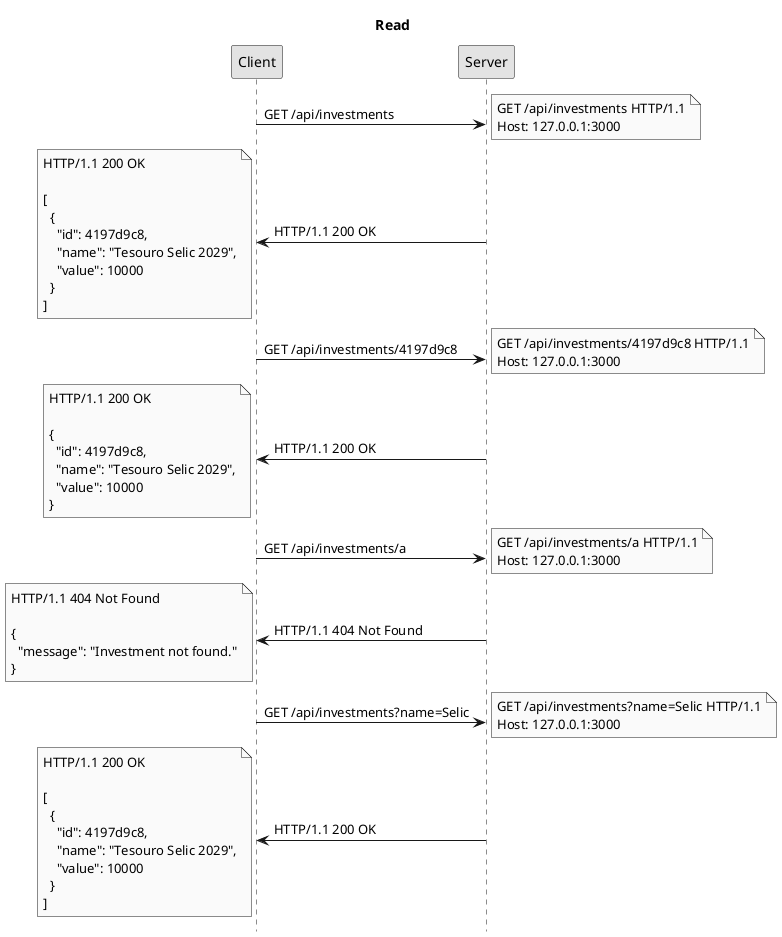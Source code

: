 @startuml
title Read
hide footbox
skinparam monochrome true

Client -> Server: GET /api/investments
note right: GET /api/investments HTTP/1.1\nHost: 127.0.0.1:3000
Server -> Client: HTTP/1.1 200 OK
note left: HTTP/1.1 200 OK\n\n[\n  {\n    "id": 4197d9c8,\n    "name": "Tesouro Selic 2029",\n    "value": 10000\n  }\n]

Client -> Server: GET /api/investments/4197d9c8
note right: GET /api/investments/4197d9c8 HTTP/1.1\nHost: 127.0.0.1:3000
Server -> Client: HTTP/1.1 200 OK
note left: HTTP/1.1 200 OK\n\n{\n  "id": 4197d9c8,\n  "name": "Tesouro Selic 2029",\n  "value": 10000\n}

Client -> Server: GET /api/investments/a
note right: GET /api/investments/a HTTP/1.1\nHost: 127.0.0.1:3000
Server -> Client: HTTP/1.1 404 Not Found
note left: HTTP/1.1 404 Not Found\n\n{\n  "message": "Investment not found."\n}

Client -> Server: GET /api/investments?name=Selic
note right: GET /api/investments?name=Selic HTTP/1.1\nHost: 127.0.0.1:3000
Server -> Client: HTTP/1.1 200 OK
note left: HTTP/1.1 200 OK\n\n[\n  {\n    "id": 4197d9c8,\n    "name": "Tesouro Selic 2029",\n    "value": 10000\n  }\n]
@enduml
